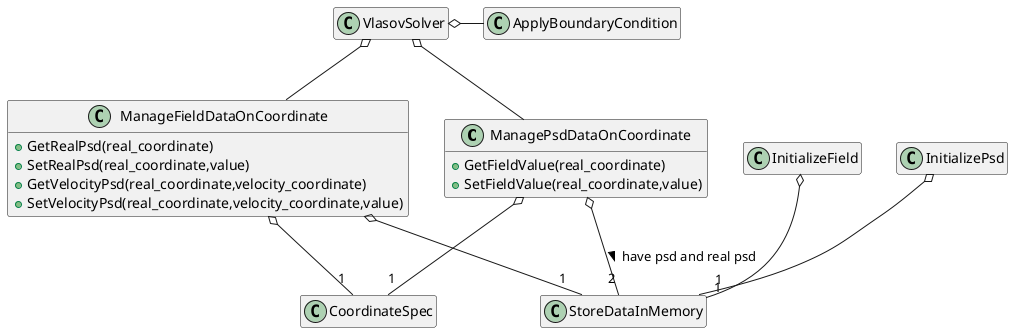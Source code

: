 @startuml class_design_outline

class ManagePsdDataOnCoordinate{
    + GetFieldValue(real_coordinate)
    + SetFieldValue(real_coordinate,value)
}

class ManageFieldDataOnCoordinate{
    + GetRealPsd(real_coordinate)
    + SetRealPsd(real_coordinate,value)
    + GetVelocityPsd(real_coordinate,velocity_coordinate)
    + SetVelocityPsd(real_coordinate,velocity_coordinate,value)

}

class StoreDataInMemory{
    
}

class CoordinateSpec{
   
}

class InitializePsd{

}

class InitializeField{

}

class VlasovSolver{

}

class ApplyBoundaryCondition{
    
}

VlasovSolver o-- ManagePsdDataOnCoordinate
VlasovSolver o-- ManageFieldDataOnCoordinate

VlasovSolver o- ApplyBoundaryCondition

ManagePsdDataOnCoordinate o-- "2" StoreDataInMemory : have psd and real psd >
ManageFieldDataOnCoordinate o-- "1" StoreDataInMemory

ManagePsdDataOnCoordinate o-- "1" CoordinateSpec 
ManageFieldDataOnCoordinate o-- "1" CoordinateSpec

InitializeField o-- "1"StoreDataInMemory
InitializePsd o-- "1"StoreDataInMemory

hide members
show ManageFieldDataOnCoordinate method
show ManagePsdDataOnCoordinate method

@enduml